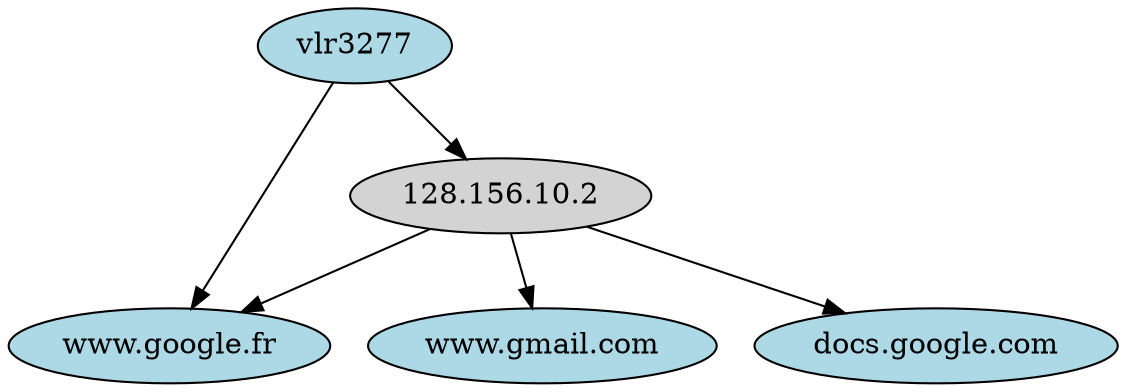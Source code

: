 digraph G {   "128.156.10.2"->"www.google.fr"
   "128.156.10.2"->"www.gmail.com"
   "128.156.10.2"->"docs.google.com"
   "vlr3277"->"128.156.10.2"
   "vlr3277"->"www.google.fr"
  "www.google.fr" [style=filled fillcolor=lightblue]
  "128.156.10.2" [style=filled fillcolor=lightgrey]
  "www.gmail.com" [style=filled fillcolor=lightblue]
  "vlr3277" [style=filled fillcolor=lightblue]
  "docs.google.com" [style=filled fillcolor=lightblue]
}
